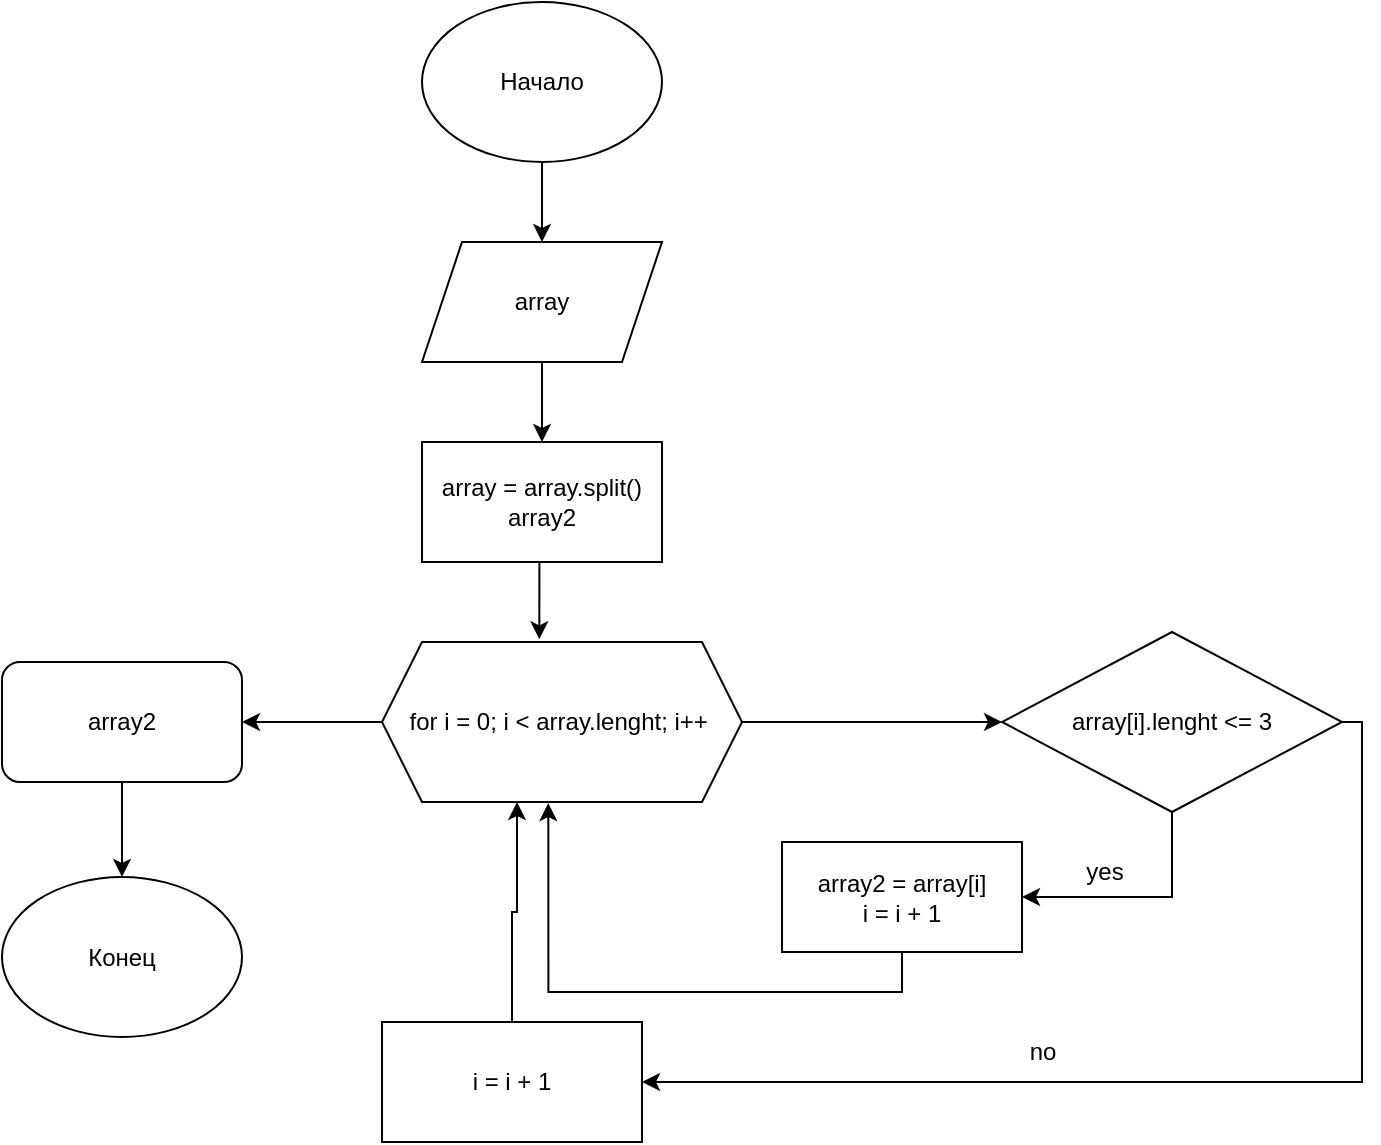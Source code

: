 <mxfile>
    <diagram name="Страница 1" id="HxbwRppxuBxsn24Zcrlc">
        <mxGraphModel dx="1261" dy="340" grid="1" gridSize="10" guides="1" tooltips="1" connect="1" arrows="1" fold="1" page="1" pageScale="1" pageWidth="827" pageHeight="1169" math="0" shadow="0">
            <root>
                <mxCell id="0"/>
                <mxCell id="1" parent="0"/>
                <mxCell id="s8SaWCIAZYq5h2AfS3gS-5" style="edgeStyle=orthogonalEdgeStyle;rounded=0;orthogonalLoop=1;jettySize=auto;html=1;exitX=0.5;exitY=1;exitDx=0;exitDy=0;entryX=0.5;entryY=0;entryDx=0;entryDy=0;" parent="1" source="s8SaWCIAZYq5h2AfS3gS-1" target="s8SaWCIAZYq5h2AfS3gS-2" edge="1">
                    <mxGeometry relative="1" as="geometry"/>
                </mxCell>
                <mxCell id="s8SaWCIAZYq5h2AfS3gS-1" value="Начало" style="ellipse;whiteSpace=wrap;html=1;" parent="1" vertex="1">
                    <mxGeometry x="310" y="30" width="120" height="80" as="geometry"/>
                </mxCell>
                <mxCell id="s8SaWCIAZYq5h2AfS3gS-6" style="edgeStyle=orthogonalEdgeStyle;rounded=0;orthogonalLoop=1;jettySize=auto;html=1;exitX=0.5;exitY=1;exitDx=0;exitDy=0;entryX=0.5;entryY=0;entryDx=0;entryDy=0;" parent="1" source="s8SaWCIAZYq5h2AfS3gS-2" target="s8SaWCIAZYq5h2AfS3gS-4" edge="1">
                    <mxGeometry relative="1" as="geometry"/>
                </mxCell>
                <mxCell id="s8SaWCIAZYq5h2AfS3gS-2" value="array" style="shape=parallelogram;perimeter=parallelogramPerimeter;whiteSpace=wrap;html=1;fixedSize=1;" parent="1" vertex="1">
                    <mxGeometry x="310" y="150" width="120" height="60" as="geometry"/>
                </mxCell>
                <mxCell id="s8SaWCIAZYq5h2AfS3gS-27" style="edgeStyle=orthogonalEdgeStyle;rounded=0;orthogonalLoop=1;jettySize=auto;html=1;exitX=0;exitY=0.5;exitDx=0;exitDy=0;" parent="1" source="s8SaWCIAZYq5h2AfS3gS-3" target="s8SaWCIAZYq5h2AfS3gS-25" edge="1">
                    <mxGeometry relative="1" as="geometry"/>
                </mxCell>
                <mxCell id="s8SaWCIAZYq5h2AfS3gS-29" style="edgeStyle=orthogonalEdgeStyle;rounded=0;orthogonalLoop=1;jettySize=auto;html=1;exitX=1;exitY=0.5;exitDx=0;exitDy=0;entryX=0;entryY=0.5;entryDx=0;entryDy=0;" parent="1" source="s8SaWCIAZYq5h2AfS3gS-3" target="s8SaWCIAZYq5h2AfS3gS-8" edge="1">
                    <mxGeometry relative="1" as="geometry"/>
                </mxCell>
                <mxCell id="s8SaWCIAZYq5h2AfS3gS-3" value="for i = 0; i &amp;lt; array.lenght; i++&amp;nbsp;" style="shape=hexagon;perimeter=hexagonPerimeter2;whiteSpace=wrap;html=1;fixedSize=1;" parent="1" vertex="1">
                    <mxGeometry x="290" y="350" width="180" height="80" as="geometry"/>
                </mxCell>
                <mxCell id="s8SaWCIAZYq5h2AfS3gS-7" style="edgeStyle=orthogonalEdgeStyle;rounded=0;orthogonalLoop=1;jettySize=auto;html=1;exitX=0.5;exitY=1;exitDx=0;exitDy=0;entryX=0.437;entryY=-0.017;entryDx=0;entryDy=0;entryPerimeter=0;" parent="1" source="s8SaWCIAZYq5h2AfS3gS-4" target="s8SaWCIAZYq5h2AfS3gS-3" edge="1">
                    <mxGeometry relative="1" as="geometry"/>
                </mxCell>
                <mxCell id="s8SaWCIAZYq5h2AfS3gS-4" value="array = array.split()&lt;br&gt;array2" style="rounded=0;whiteSpace=wrap;html=1;" parent="1" vertex="1">
                    <mxGeometry x="310" y="250" width="120" height="60" as="geometry"/>
                </mxCell>
                <mxCell id="s8SaWCIAZYq5h2AfS3gS-30" style="edgeStyle=orthogonalEdgeStyle;rounded=0;orthogonalLoop=1;jettySize=auto;html=1;exitX=1;exitY=0.5;exitDx=0;exitDy=0;entryX=1;entryY=0.5;entryDx=0;entryDy=0;" parent="1" source="s8SaWCIAZYq5h2AfS3gS-8" target="s8SaWCIAZYq5h2AfS3gS-17" edge="1">
                    <mxGeometry relative="1" as="geometry">
                        <Array as="points">
                            <mxPoint x="780" y="390"/>
                            <mxPoint x="780" y="570"/>
                        </Array>
                    </mxGeometry>
                </mxCell>
                <mxCell id="s8SaWCIAZYq5h2AfS3gS-31" style="edgeStyle=orthogonalEdgeStyle;rounded=0;orthogonalLoop=1;jettySize=auto;html=1;exitX=0.5;exitY=1;exitDx=0;exitDy=0;entryX=1;entryY=0.5;entryDx=0;entryDy=0;" parent="1" source="s8SaWCIAZYq5h2AfS3gS-8" target="s8SaWCIAZYq5h2AfS3gS-12" edge="1">
                    <mxGeometry relative="1" as="geometry"/>
                </mxCell>
                <mxCell id="s8SaWCIAZYq5h2AfS3gS-8" value="array[i].lenght &amp;lt;= 3" style="rhombus;whiteSpace=wrap;html=1;" parent="1" vertex="1">
                    <mxGeometry x="600" y="345" width="170" height="90" as="geometry"/>
                </mxCell>
                <mxCell id="s8SaWCIAZYq5h2AfS3gS-23" style="edgeStyle=orthogonalEdgeStyle;rounded=0;orthogonalLoop=1;jettySize=auto;html=1;exitX=0.5;exitY=1;exitDx=0;exitDy=0;entryX=0.462;entryY=1.007;entryDx=0;entryDy=0;entryPerimeter=0;" parent="1" source="s8SaWCIAZYq5h2AfS3gS-12" target="s8SaWCIAZYq5h2AfS3gS-3" edge="1">
                    <mxGeometry relative="1" as="geometry"/>
                </mxCell>
                <mxCell id="s8SaWCIAZYq5h2AfS3gS-12" value="array2 = array[i]&lt;br&gt;i = i + 1" style="rounded=0;whiteSpace=wrap;html=1;" parent="1" vertex="1">
                    <mxGeometry x="490" y="450" width="120" height="55" as="geometry"/>
                </mxCell>
                <mxCell id="s8SaWCIAZYq5h2AfS3gS-33" style="edgeStyle=orthogonalEdgeStyle;rounded=0;orthogonalLoop=1;jettySize=auto;html=1;exitX=0.5;exitY=0;exitDx=0;exitDy=0;entryX=0.375;entryY=1;entryDx=0;entryDy=0;" parent="1" source="s8SaWCIAZYq5h2AfS3gS-17" target="s8SaWCIAZYq5h2AfS3gS-3" edge="1">
                    <mxGeometry relative="1" as="geometry"/>
                </mxCell>
                <mxCell id="s8SaWCIAZYq5h2AfS3gS-17" value="i = i + 1" style="rounded=0;whiteSpace=wrap;html=1;" parent="1" vertex="1">
                    <mxGeometry x="290" y="540" width="130" height="60" as="geometry"/>
                </mxCell>
                <mxCell id="s8SaWCIAZYq5h2AfS3gS-19" value="no" style="text;html=1;align=center;verticalAlign=middle;resizable=0;points=[];autosize=1;strokeColor=none;fillColor=none;" parent="1" vertex="1">
                    <mxGeometry x="600" y="540" width="40" height="30" as="geometry"/>
                </mxCell>
                <mxCell id="s8SaWCIAZYq5h2AfS3gS-28" style="edgeStyle=orthogonalEdgeStyle;rounded=0;orthogonalLoop=1;jettySize=auto;html=1;exitX=0.5;exitY=1;exitDx=0;exitDy=0;entryX=0.5;entryY=0;entryDx=0;entryDy=0;" parent="1" source="s8SaWCIAZYq5h2AfS3gS-25" target="s8SaWCIAZYq5h2AfS3gS-26" edge="1">
                    <mxGeometry relative="1" as="geometry"/>
                </mxCell>
                <mxCell id="s8SaWCIAZYq5h2AfS3gS-25" value="array2" style="rounded=1;whiteSpace=wrap;html=1;" parent="1" vertex="1">
                    <mxGeometry x="100" y="360" width="120" height="60" as="geometry"/>
                </mxCell>
                <mxCell id="s8SaWCIAZYq5h2AfS3gS-26" value="Конец" style="ellipse;whiteSpace=wrap;html=1;" parent="1" vertex="1">
                    <mxGeometry x="100" y="467.5" width="120" height="80" as="geometry"/>
                </mxCell>
                <mxCell id="s8SaWCIAZYq5h2AfS3gS-32" value="yes" style="text;html=1;align=center;verticalAlign=middle;resizable=0;points=[];autosize=1;strokeColor=none;fillColor=none;" parent="1" vertex="1">
                    <mxGeometry x="630.5" y="450" width="40" height="30" as="geometry"/>
                </mxCell>
            </root>
        </mxGraphModel>
    </diagram>
</mxfile>